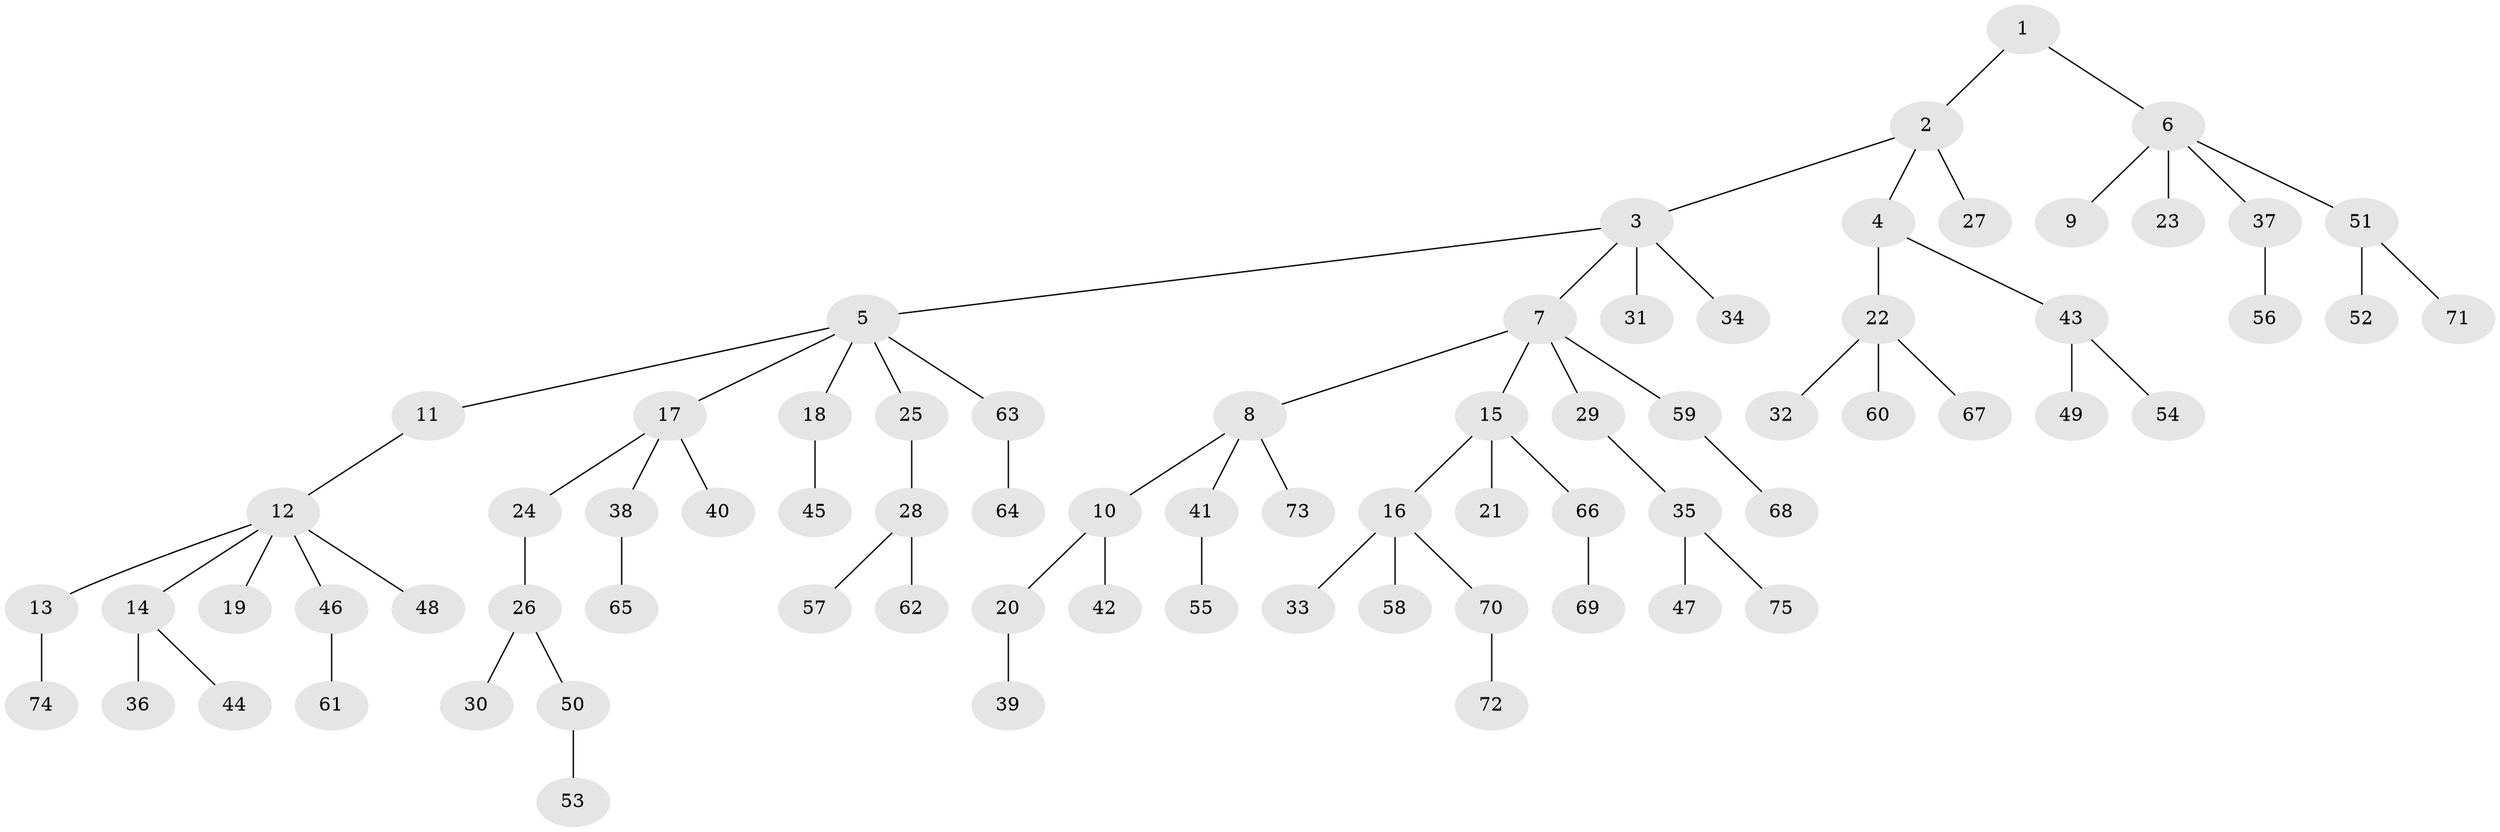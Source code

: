 // coarse degree distribution, {1: 0.7727272727272727, 2: 0.18181818181818182, 17: 0.045454545454545456}
// Generated by graph-tools (version 1.1) at 2025/56/03/04/25 21:56:46]
// undirected, 75 vertices, 74 edges
graph export_dot {
graph [start="1"]
  node [color=gray90,style=filled];
  1;
  2;
  3;
  4;
  5;
  6;
  7;
  8;
  9;
  10;
  11;
  12;
  13;
  14;
  15;
  16;
  17;
  18;
  19;
  20;
  21;
  22;
  23;
  24;
  25;
  26;
  27;
  28;
  29;
  30;
  31;
  32;
  33;
  34;
  35;
  36;
  37;
  38;
  39;
  40;
  41;
  42;
  43;
  44;
  45;
  46;
  47;
  48;
  49;
  50;
  51;
  52;
  53;
  54;
  55;
  56;
  57;
  58;
  59;
  60;
  61;
  62;
  63;
  64;
  65;
  66;
  67;
  68;
  69;
  70;
  71;
  72;
  73;
  74;
  75;
  1 -- 2;
  1 -- 6;
  2 -- 3;
  2 -- 4;
  2 -- 27;
  3 -- 5;
  3 -- 7;
  3 -- 31;
  3 -- 34;
  4 -- 22;
  4 -- 43;
  5 -- 11;
  5 -- 17;
  5 -- 18;
  5 -- 25;
  5 -- 63;
  6 -- 9;
  6 -- 23;
  6 -- 37;
  6 -- 51;
  7 -- 8;
  7 -- 15;
  7 -- 29;
  7 -- 59;
  8 -- 10;
  8 -- 41;
  8 -- 73;
  10 -- 20;
  10 -- 42;
  11 -- 12;
  12 -- 13;
  12 -- 14;
  12 -- 19;
  12 -- 46;
  12 -- 48;
  13 -- 74;
  14 -- 36;
  14 -- 44;
  15 -- 16;
  15 -- 21;
  15 -- 66;
  16 -- 33;
  16 -- 58;
  16 -- 70;
  17 -- 24;
  17 -- 38;
  17 -- 40;
  18 -- 45;
  20 -- 39;
  22 -- 32;
  22 -- 60;
  22 -- 67;
  24 -- 26;
  25 -- 28;
  26 -- 30;
  26 -- 50;
  28 -- 57;
  28 -- 62;
  29 -- 35;
  35 -- 47;
  35 -- 75;
  37 -- 56;
  38 -- 65;
  41 -- 55;
  43 -- 49;
  43 -- 54;
  46 -- 61;
  50 -- 53;
  51 -- 52;
  51 -- 71;
  59 -- 68;
  63 -- 64;
  66 -- 69;
  70 -- 72;
}
